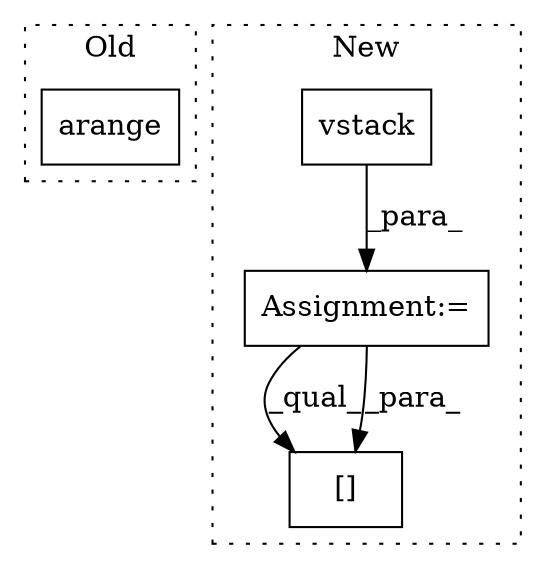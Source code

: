 digraph G {
subgraph cluster0 {
1 [label="arange" a="32" s="5590,5603" l="7,1" shape="box"];
label = "Old";
style="dotted";
}
subgraph cluster1 {
2 [label="vstack" a="32" s="5476,5617" l="12,2" shape="box"];
3 [label="[]" a="2" s="5807,5847" l="18,2" shape="box"];
4 [label="Assignment:=" a="7" s="5469" l="1" shape="box"];
label = "New";
style="dotted";
}
2 -> 4 [label="_para_"];
4 -> 3 [label="_qual_"];
4 -> 3 [label="_para_"];
}